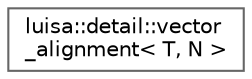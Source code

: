 digraph "类继承关系图"
{
 // LATEX_PDF_SIZE
  bgcolor="transparent";
  edge [fontname=Helvetica,fontsize=10,labelfontname=Helvetica,labelfontsize=10];
  node [fontname=Helvetica,fontsize=10,shape=box,height=0.2,width=0.4];
  rankdir="LR";
  Node0 [id="Node000000",label="luisa::detail::vector\l_alignment\< T, N \>",height=0.2,width=0.4,color="grey40", fillcolor="white", style="filled",URL="$structluisa_1_1detail_1_1vector__alignment.html",tooltip=" "];
}
